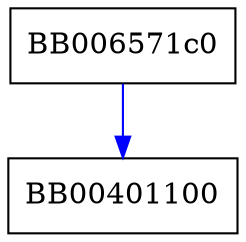 digraph UI_set_result {
  node [shape="box"];
  graph [splines=ortho];
  BB006571c0 -> BB00401100 [color="blue"];
}